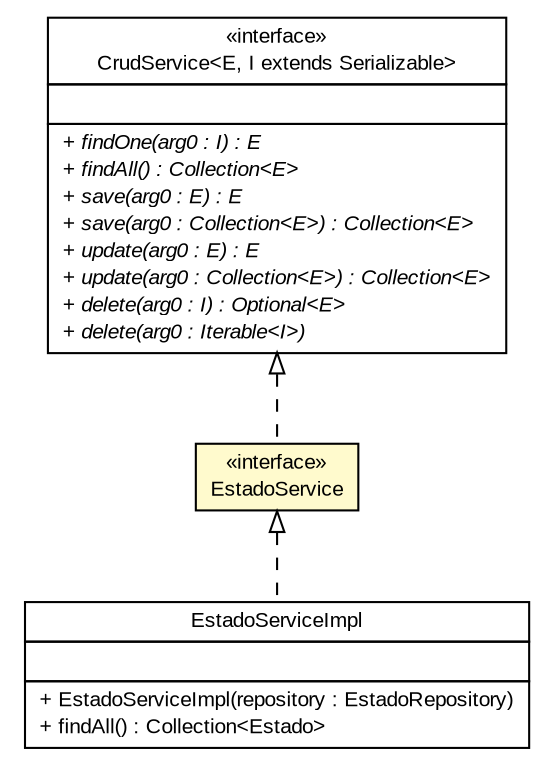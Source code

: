 #!/usr/local/bin/dot
#
# Class diagram 
# Generated by UMLGraph version R5_6 (http://www.umlgraph.org/)
#

digraph G {
	edge [fontname="arial",fontsize=10,labelfontname="arial",labelfontsize=10];
	node [fontname="arial",fontsize=10,shape=plaintext];
	nodesep=0.25;
	ranksep=0.5;
	// br.gov.to.sefaz.par.gestao.business.service.EstadoService
	c847 [label=<<table title="br.gov.to.sefaz.par.gestao.business.service.EstadoService" border="0" cellborder="1" cellspacing="0" cellpadding="2" port="p" bgcolor="lemonChiffon" href="./EstadoService.html">
		<tr><td><table border="0" cellspacing="0" cellpadding="1">
<tr><td align="center" balign="center"> &#171;interface&#187; </td></tr>
<tr><td align="center" balign="center"> EstadoService </td></tr>
		</table></td></tr>
		</table>>, URL="./EstadoService.html", fontname="arial", fontcolor="black", fontsize=10.0];
	// br.gov.to.sefaz.par.gestao.business.service.impl.EstadoServiceImpl
	c854 [label=<<table title="br.gov.to.sefaz.par.gestao.business.service.impl.EstadoServiceImpl" border="0" cellborder="1" cellspacing="0" cellpadding="2" port="p" href="./impl/EstadoServiceImpl.html">
		<tr><td><table border="0" cellspacing="0" cellpadding="1">
<tr><td align="center" balign="center"> EstadoServiceImpl </td></tr>
		</table></td></tr>
		<tr><td><table border="0" cellspacing="0" cellpadding="1">
<tr><td align="left" balign="left">  </td></tr>
		</table></td></tr>
		<tr><td><table border="0" cellspacing="0" cellpadding="1">
<tr><td align="left" balign="left"> + EstadoServiceImpl(repository : EstadoRepository) </td></tr>
<tr><td align="left" balign="left"> + findAll() : Collection&lt;Estado&gt; </td></tr>
		</table></td></tr>
		</table>>, URL="./impl/EstadoServiceImpl.html", fontname="arial", fontcolor="black", fontsize=10.0];
	//br.gov.to.sefaz.par.gestao.business.service.EstadoService implements br.gov.to.sefaz.business.service.CrudService<E, I extends java.io.Serializable>
	c878:p -> c847:p [dir=back,arrowtail=empty,style=dashed];
	//br.gov.to.sefaz.par.gestao.business.service.impl.EstadoServiceImpl implements br.gov.to.sefaz.par.gestao.business.service.EstadoService
	c847:p -> c854:p [dir=back,arrowtail=empty,style=dashed];
	// br.gov.to.sefaz.business.service.CrudService<E, I extends java.io.Serializable>
	c878 [label=<<table title="br.gov.to.sefaz.business.service.CrudService" border="0" cellborder="1" cellspacing="0" cellpadding="2" port="p" href="http://java.sun.com/j2se/1.4.2/docs/api/br/gov/to/sefaz/business/service/CrudService.html">
		<tr><td><table border="0" cellspacing="0" cellpadding="1">
<tr><td align="center" balign="center"> &#171;interface&#187; </td></tr>
<tr><td align="center" balign="center"> CrudService&lt;E, I extends Serializable&gt; </td></tr>
		</table></td></tr>
		<tr><td><table border="0" cellspacing="0" cellpadding="1">
<tr><td align="left" balign="left">  </td></tr>
		</table></td></tr>
		<tr><td><table border="0" cellspacing="0" cellpadding="1">
<tr><td align="left" balign="left"><font face="arial italic" point-size="10.0"> + findOne(arg0 : I) : E </font></td></tr>
<tr><td align="left" balign="left"><font face="arial italic" point-size="10.0"> + findAll() : Collection&lt;E&gt; </font></td></tr>
<tr><td align="left" balign="left"><font face="arial italic" point-size="10.0"> + save(arg0 : E) : E </font></td></tr>
<tr><td align="left" balign="left"><font face="arial italic" point-size="10.0"> + save(arg0 : Collection&lt;E&gt;) : Collection&lt;E&gt; </font></td></tr>
<tr><td align="left" balign="left"><font face="arial italic" point-size="10.0"> + update(arg0 : E) : E </font></td></tr>
<tr><td align="left" balign="left"><font face="arial italic" point-size="10.0"> + update(arg0 : Collection&lt;E&gt;) : Collection&lt;E&gt; </font></td></tr>
<tr><td align="left" balign="left"><font face="arial italic" point-size="10.0"> + delete(arg0 : I) : Optional&lt;E&gt; </font></td></tr>
<tr><td align="left" balign="left"><font face="arial italic" point-size="10.0"> + delete(arg0 : Iterable&lt;I&gt;) </font></td></tr>
		</table></td></tr>
		</table>>, URL="http://java.sun.com/j2se/1.4.2/docs/api/br/gov/to/sefaz/business/service/CrudService.html", fontname="arial", fontcolor="black", fontsize=10.0];
}

